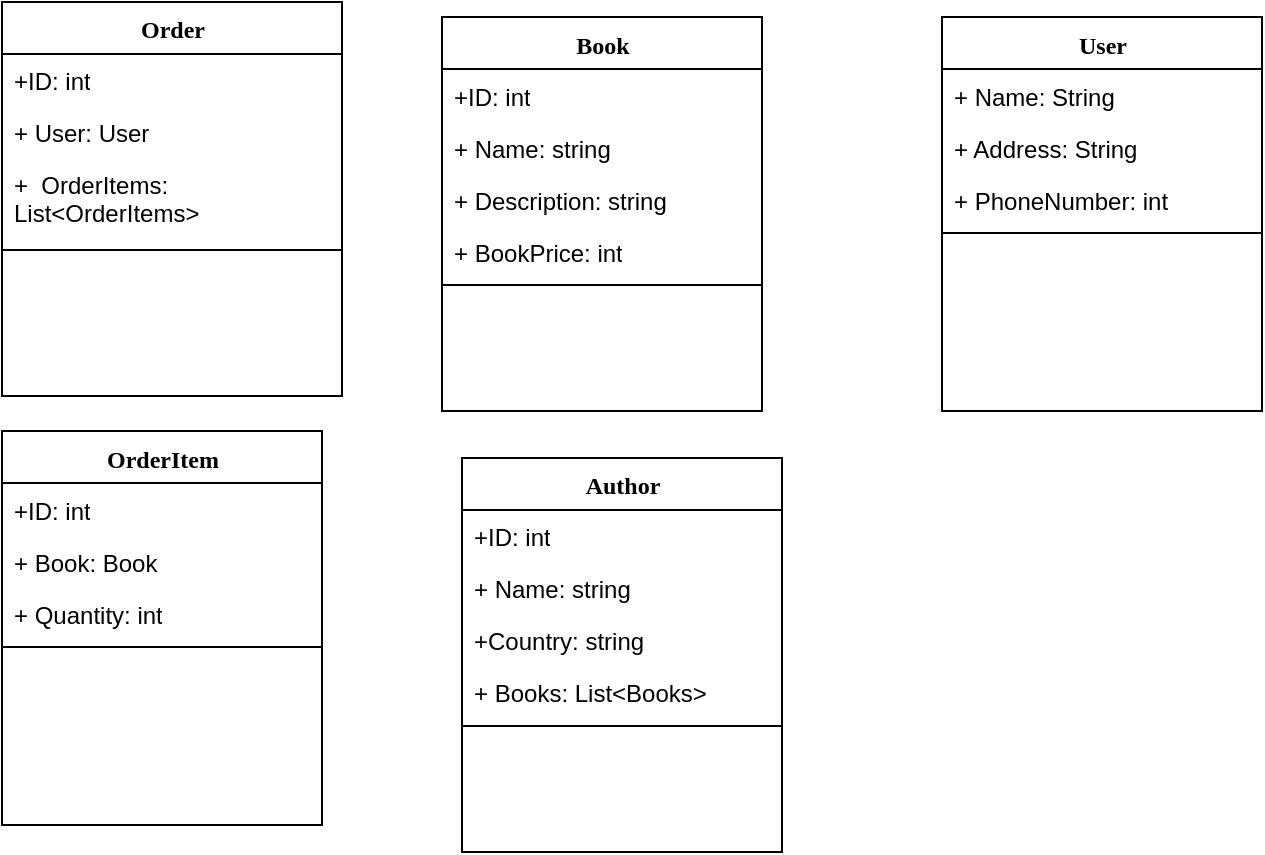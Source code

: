 <mxfile version="10.7.5" type="device"><diagram name="Page-1" id="9f46799a-70d6-7492-0946-bef42562c5a5"><mxGraphModel dx="840" dy="462" grid="1" gridSize="10" guides="1" tooltips="1" connect="1" arrows="1" fold="1" page="1" pageScale="1" pageWidth="1100" pageHeight="850" background="#ffffff" math="0" shadow="0"><root><mxCell id="0"/><mxCell id="1" parent="0"/><mxCell id="78961159f06e98e8-43" value="Book" style="swimlane;html=1;fontStyle=1;align=center;verticalAlign=top;childLayout=stackLayout;horizontal=1;startSize=26;horizontalStack=0;resizeParent=1;resizeLast=0;collapsible=1;marginBottom=0;swimlaneFillColor=#ffffff;rounded=0;shadow=0;comic=0;labelBackgroundColor=none;strokeColor=#000000;strokeWidth=1;fillColor=none;fontFamily=Verdana;fontSize=12;fontColor=#000000;" parent="1" vertex="1"><mxGeometry x="510" y="78.5" width="160" height="197" as="geometry"/></mxCell><mxCell id="78961159f06e98e8-44" value="+ID: int" style="text;html=1;strokeColor=none;fillColor=none;align=left;verticalAlign=top;spacingLeft=4;spacingRight=4;whiteSpace=wrap;overflow=hidden;rotatable=0;points=[[0,0.5],[1,0.5]];portConstraint=eastwest;" parent="78961159f06e98e8-43" vertex="1"><mxGeometry y="26" width="160" height="26" as="geometry"/></mxCell><mxCell id="78961159f06e98e8-45" value="+ Name: string" style="text;html=1;strokeColor=none;fillColor=none;align=left;verticalAlign=top;spacingLeft=4;spacingRight=4;whiteSpace=wrap;overflow=hidden;rotatable=0;points=[[0,0.5],[1,0.5]];portConstraint=eastwest;" parent="78961159f06e98e8-43" vertex="1"><mxGeometry y="52" width="160" height="26" as="geometry"/></mxCell><mxCell id="78961159f06e98e8-49" value="+ Description: string" style="text;html=1;strokeColor=none;fillColor=none;align=left;verticalAlign=top;spacingLeft=4;spacingRight=4;whiteSpace=wrap;overflow=hidden;rotatable=0;points=[[0,0.5],[1,0.5]];portConstraint=eastwest;" parent="78961159f06e98e8-43" vertex="1"><mxGeometry y="78" width="160" height="26" as="geometry"/></mxCell><mxCell id="78961159f06e98e8-50" value="+ BookPrice: int" style="text;html=1;strokeColor=none;fillColor=none;align=left;verticalAlign=top;spacingLeft=4;spacingRight=4;whiteSpace=wrap;overflow=hidden;rotatable=0;points=[[0,0.5],[1,0.5]];portConstraint=eastwest;" parent="78961159f06e98e8-43" vertex="1"><mxGeometry y="104" width="160" height="26" as="geometry"/></mxCell><mxCell id="78961159f06e98e8-51" value="" style="line;html=1;strokeWidth=1;fillColor=none;align=left;verticalAlign=middle;spacingTop=-1;spacingLeft=3;spacingRight=3;rotatable=0;labelPosition=right;points=[];portConstraint=eastwest;" parent="78961159f06e98e8-43" vertex="1"><mxGeometry y="130" width="160" height="8" as="geometry"/></mxCell><mxCell id="zPS4F0YI6taXSRYGV-Z5-2" value="User" style="swimlane;html=1;fontStyle=1;align=center;verticalAlign=top;childLayout=stackLayout;horizontal=1;startSize=26;horizontalStack=0;resizeParent=1;resizeLast=0;collapsible=1;marginBottom=0;swimlaneFillColor=#ffffff;rounded=0;shadow=0;comic=0;labelBackgroundColor=none;strokeColor=#000000;strokeWidth=1;fillColor=none;fontFamily=Verdana;fontSize=12;fontColor=#000000;" parent="1" vertex="1"><mxGeometry x="760" y="78.5" width="160" height="197" as="geometry"/></mxCell><mxCell id="zPS4F0YI6taXSRYGV-Z5-3" value="+ Name: String" style="text;html=1;strokeColor=none;fillColor=none;align=left;verticalAlign=top;spacingLeft=4;spacingRight=4;whiteSpace=wrap;overflow=hidden;rotatable=0;points=[[0,0.5],[1,0.5]];portConstraint=eastwest;" parent="zPS4F0YI6taXSRYGV-Z5-2" vertex="1"><mxGeometry y="26" width="160" height="26" as="geometry"/></mxCell><mxCell id="zPS4F0YI6taXSRYGV-Z5-4" value="+ Address: String" style="text;html=1;strokeColor=none;fillColor=none;align=left;verticalAlign=top;spacingLeft=4;spacingRight=4;whiteSpace=wrap;overflow=hidden;rotatable=0;points=[[0,0.5],[1,0.5]];portConstraint=eastwest;" parent="zPS4F0YI6taXSRYGV-Z5-2" vertex="1"><mxGeometry y="52" width="160" height="26" as="geometry"/></mxCell><mxCell id="zPS4F0YI6taXSRYGV-Z5-5" value="+ PhoneNumber: int" style="text;html=1;strokeColor=none;fillColor=none;align=left;verticalAlign=top;spacingLeft=4;spacingRight=4;whiteSpace=wrap;overflow=hidden;rotatable=0;points=[[0,0.5],[1,0.5]];portConstraint=eastwest;" parent="zPS4F0YI6taXSRYGV-Z5-2" vertex="1"><mxGeometry y="78" width="160" height="26" as="geometry"/></mxCell><mxCell id="zPS4F0YI6taXSRYGV-Z5-7" value="" style="line;html=1;strokeWidth=1;fillColor=none;align=left;verticalAlign=middle;spacingTop=-1;spacingLeft=3;spacingRight=3;rotatable=0;labelPosition=right;points=[];portConstraint=eastwest;" parent="zPS4F0YI6taXSRYGV-Z5-2" vertex="1"><mxGeometry y="104" width="160" height="8" as="geometry"/></mxCell><mxCell id="zPS4F0YI6taXSRYGV-Z5-15" value="Order" style="swimlane;html=1;fontStyle=1;align=center;verticalAlign=top;childLayout=stackLayout;horizontal=1;startSize=26;horizontalStack=0;resizeParent=1;resizeLast=0;collapsible=1;marginBottom=0;swimlaneFillColor=#ffffff;rounded=0;shadow=0;comic=0;labelBackgroundColor=none;strokeColor=#000000;strokeWidth=1;fillColor=none;fontFamily=Verdana;fontSize=12;fontColor=#000000;" parent="1" vertex="1"><mxGeometry x="290" y="71" width="170" height="197" as="geometry"/></mxCell><mxCell id="zPS4F0YI6taXSRYGV-Z5-16" value="+ID: int" style="text;html=1;strokeColor=none;fillColor=none;align=left;verticalAlign=top;spacingLeft=4;spacingRight=4;whiteSpace=wrap;overflow=hidden;rotatable=0;points=[[0,0.5],[1,0.5]];portConstraint=eastwest;" parent="zPS4F0YI6taXSRYGV-Z5-15" vertex="1"><mxGeometry y="26" width="170" height="26" as="geometry"/></mxCell><mxCell id="zPS4F0YI6taXSRYGV-Z5-17" value="+ User: User" style="text;html=1;strokeColor=none;fillColor=none;align=left;verticalAlign=top;spacingLeft=4;spacingRight=4;whiteSpace=wrap;overflow=hidden;rotatable=0;points=[[0,0.5],[1,0.5]];portConstraint=eastwest;" parent="zPS4F0YI6taXSRYGV-Z5-15" vertex="1"><mxGeometry y="52" width="170" height="26" as="geometry"/></mxCell><mxCell id="zPS4F0YI6taXSRYGV-Z5-18" value="+&amp;nbsp; OrderItems: List&amp;lt;OrderItems&amp;gt;" style="text;html=1;strokeColor=none;fillColor=none;align=left;verticalAlign=top;spacingLeft=4;spacingRight=4;whiteSpace=wrap;overflow=hidden;rotatable=0;points=[[0,0.5],[1,0.5]];portConstraint=eastwest;" parent="zPS4F0YI6taXSRYGV-Z5-15" vertex="1"><mxGeometry y="78" width="170" height="42" as="geometry"/></mxCell><mxCell id="zPS4F0YI6taXSRYGV-Z5-20" value="" style="line;html=1;strokeWidth=1;fillColor=none;align=left;verticalAlign=middle;spacingTop=-1;spacingLeft=3;spacingRight=3;rotatable=0;labelPosition=right;points=[];portConstraint=eastwest;" parent="zPS4F0YI6taXSRYGV-Z5-15" vertex="1"><mxGeometry y="120" width="170" height="8" as="geometry"/></mxCell><mxCell id="zPS4F0YI6taXSRYGV-Z5-21" value="OrderItem" style="swimlane;html=1;fontStyle=1;align=center;verticalAlign=top;childLayout=stackLayout;horizontal=1;startSize=26;horizontalStack=0;resizeParent=1;resizeLast=0;collapsible=1;marginBottom=0;swimlaneFillColor=#ffffff;rounded=0;shadow=0;comic=0;labelBackgroundColor=none;strokeColor=#000000;strokeWidth=1;fillColor=none;fontFamily=Verdana;fontSize=12;fontColor=#000000;" parent="1" vertex="1"><mxGeometry x="290" y="285.5" width="160" height="197" as="geometry"/></mxCell><mxCell id="zPS4F0YI6taXSRYGV-Z5-22" value="+ID: int" style="text;html=1;strokeColor=none;fillColor=none;align=left;verticalAlign=top;spacingLeft=4;spacingRight=4;whiteSpace=wrap;overflow=hidden;rotatable=0;points=[[0,0.5],[1,0.5]];portConstraint=eastwest;" parent="zPS4F0YI6taXSRYGV-Z5-21" vertex="1"><mxGeometry y="26" width="160" height="26" as="geometry"/></mxCell><mxCell id="zPS4F0YI6taXSRYGV-Z5-23" value="+ Book: Book" style="text;html=1;strokeColor=none;fillColor=none;align=left;verticalAlign=top;spacingLeft=4;spacingRight=4;whiteSpace=wrap;overflow=hidden;rotatable=0;points=[[0,0.5],[1,0.5]];portConstraint=eastwest;" parent="zPS4F0YI6taXSRYGV-Z5-21" vertex="1"><mxGeometry y="52" width="160" height="26" as="geometry"/></mxCell><mxCell id="zPS4F0YI6taXSRYGV-Z5-24" value="+ Quantity: int" style="text;html=1;strokeColor=none;fillColor=none;align=left;verticalAlign=top;spacingLeft=4;spacingRight=4;whiteSpace=wrap;overflow=hidden;rotatable=0;points=[[0,0.5],[1,0.5]];portConstraint=eastwest;" parent="zPS4F0YI6taXSRYGV-Z5-21" vertex="1"><mxGeometry y="78" width="160" height="26" as="geometry"/></mxCell><mxCell id="zPS4F0YI6taXSRYGV-Z5-26" value="" style="line;html=1;strokeWidth=1;fillColor=none;align=left;verticalAlign=middle;spacingTop=-1;spacingLeft=3;spacingRight=3;rotatable=0;labelPosition=right;points=[];portConstraint=eastwest;" parent="zPS4F0YI6taXSRYGV-Z5-21" vertex="1"><mxGeometry y="104" width="160" height="8" as="geometry"/></mxCell><mxCell id="zPS4F0YI6taXSRYGV-Z5-27" value="Author" style="swimlane;html=1;fontStyle=1;align=center;verticalAlign=top;childLayout=stackLayout;horizontal=1;startSize=26;horizontalStack=0;resizeParent=1;resizeLast=0;collapsible=1;marginBottom=0;swimlaneFillColor=#ffffff;rounded=0;shadow=0;comic=0;labelBackgroundColor=none;strokeColor=#000000;strokeWidth=1;fillColor=none;fontFamily=Verdana;fontSize=12;fontColor=#000000;" parent="1" vertex="1"><mxGeometry x="520" y="299" width="160" height="197" as="geometry"/></mxCell><mxCell id="zPS4F0YI6taXSRYGV-Z5-28" value="+ID: int" style="text;html=1;strokeColor=none;fillColor=none;align=left;verticalAlign=top;spacingLeft=4;spacingRight=4;whiteSpace=wrap;overflow=hidden;rotatable=0;points=[[0,0.5],[1,0.5]];portConstraint=eastwest;" parent="zPS4F0YI6taXSRYGV-Z5-27" vertex="1"><mxGeometry y="26" width="160" height="26" as="geometry"/></mxCell><mxCell id="zPS4F0YI6taXSRYGV-Z5-29" value="+ Name: string" style="text;html=1;strokeColor=none;fillColor=none;align=left;verticalAlign=top;spacingLeft=4;spacingRight=4;whiteSpace=wrap;overflow=hidden;rotatable=0;points=[[0,0.5],[1,0.5]];portConstraint=eastwest;" parent="zPS4F0YI6taXSRYGV-Z5-27" vertex="1"><mxGeometry y="52" width="160" height="26" as="geometry"/></mxCell><mxCell id="zPS4F0YI6taXSRYGV-Z5-30" value="+Country: string" style="text;html=1;strokeColor=none;fillColor=none;align=left;verticalAlign=top;spacingLeft=4;spacingRight=4;whiteSpace=wrap;overflow=hidden;rotatable=0;points=[[0,0.5],[1,0.5]];portConstraint=eastwest;" parent="zPS4F0YI6taXSRYGV-Z5-27" vertex="1"><mxGeometry y="78" width="160" height="26" as="geometry"/></mxCell><mxCell id="zPS4F0YI6taXSRYGV-Z5-31" value="+ Books: List&amp;lt;Books&amp;gt;" style="text;html=1;strokeColor=none;fillColor=none;align=left;verticalAlign=top;spacingLeft=4;spacingRight=4;whiteSpace=wrap;overflow=hidden;rotatable=0;points=[[0,0.5],[1,0.5]];portConstraint=eastwest;" parent="zPS4F0YI6taXSRYGV-Z5-27" vertex="1"><mxGeometry y="104" width="160" height="26" as="geometry"/></mxCell><mxCell id="zPS4F0YI6taXSRYGV-Z5-32" value="" style="line;html=1;strokeWidth=1;fillColor=none;align=left;verticalAlign=middle;spacingTop=-1;spacingLeft=3;spacingRight=3;rotatable=0;labelPosition=right;points=[];portConstraint=eastwest;" parent="zPS4F0YI6taXSRYGV-Z5-27" vertex="1"><mxGeometry y="130" width="160" height="8" as="geometry"/></mxCell></root></mxGraphModel></diagram></mxfile>